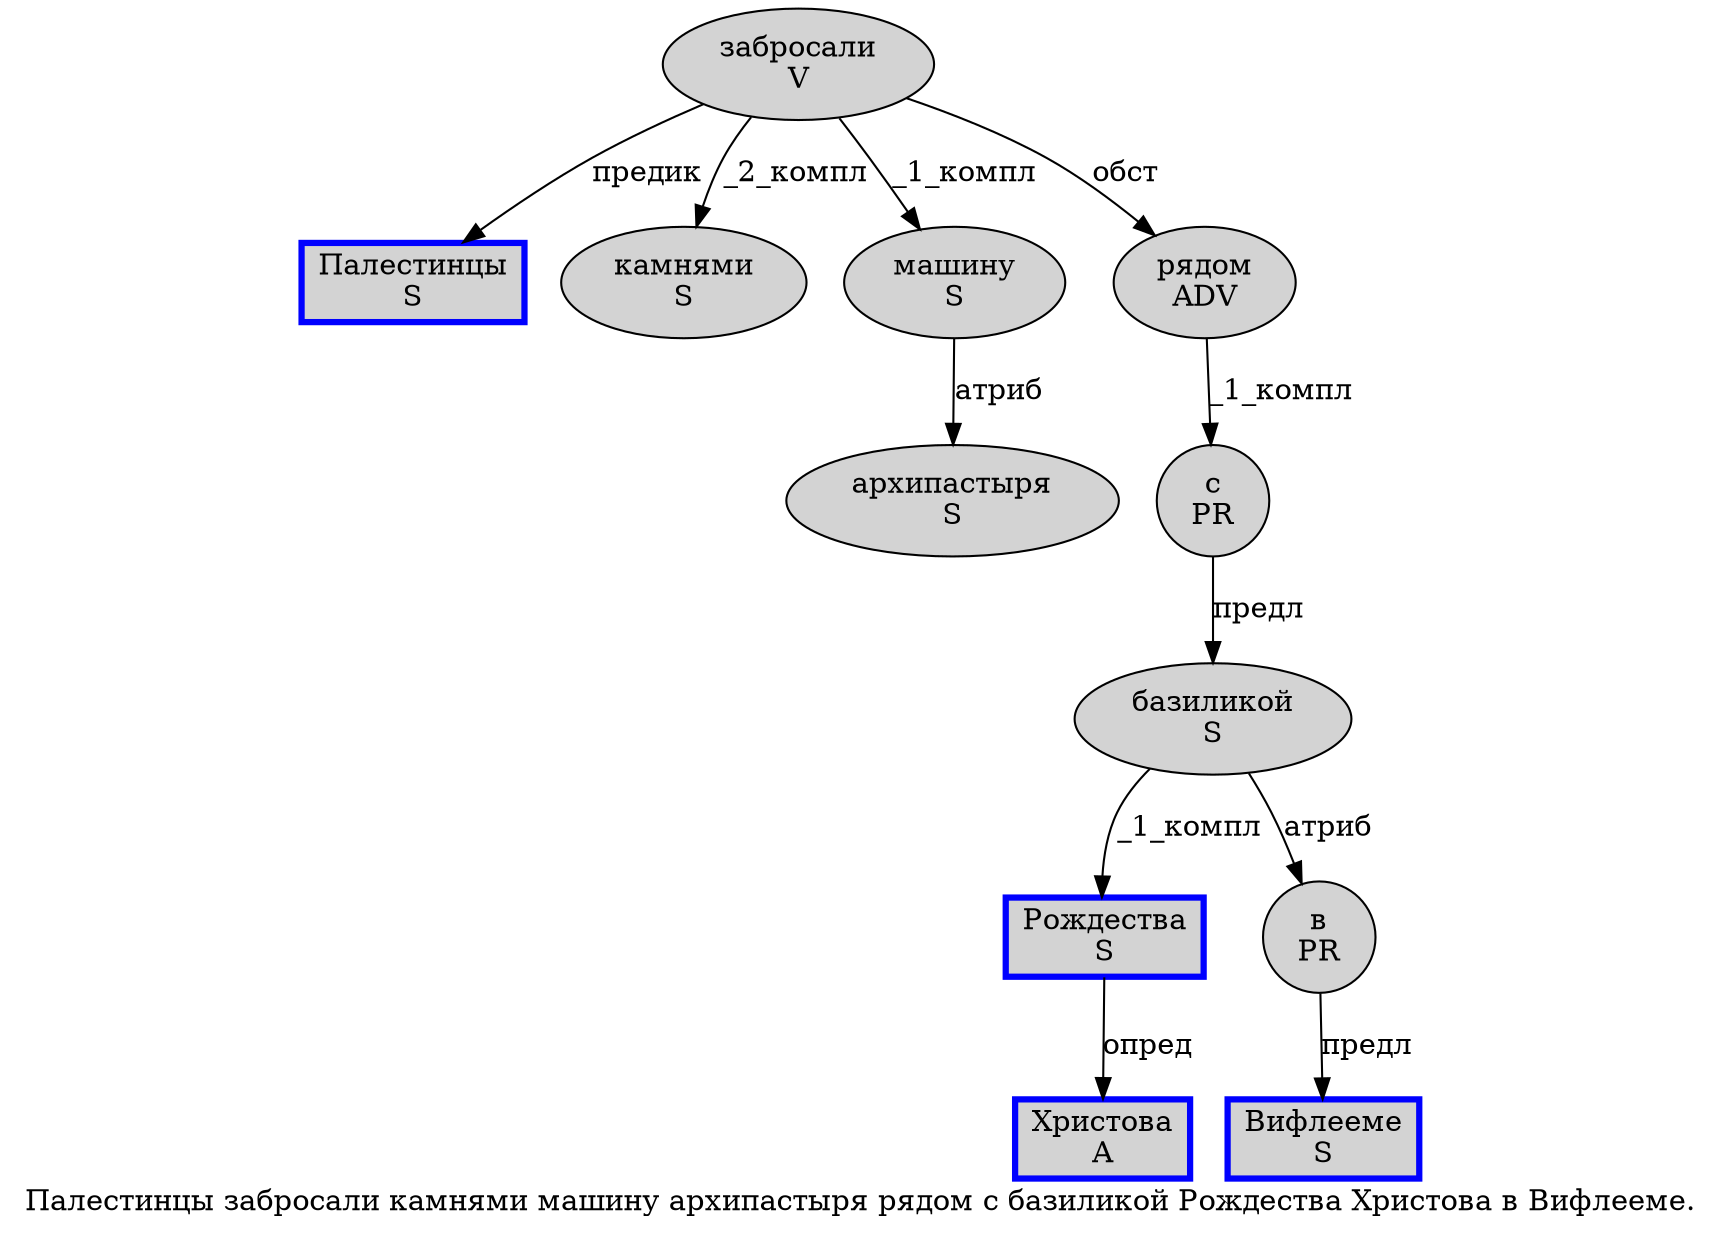 digraph SENTENCE_237 {
	graph [label="Палестинцы забросали камнями машину архипастыря рядом с базиликой Рождества Христова в Вифлееме."]
	node [style=filled]
		0 [label="Палестинцы
S" color=blue fillcolor=lightgray penwidth=3 shape=box]
		1 [label="забросали
V" color="" fillcolor=lightgray penwidth=1 shape=ellipse]
		2 [label="камнями
S" color="" fillcolor=lightgray penwidth=1 shape=ellipse]
		3 [label="машину
S" color="" fillcolor=lightgray penwidth=1 shape=ellipse]
		4 [label="архипастыря
S" color="" fillcolor=lightgray penwidth=1 shape=ellipse]
		5 [label="рядом
ADV" color="" fillcolor=lightgray penwidth=1 shape=ellipse]
		6 [label="с
PR" color="" fillcolor=lightgray penwidth=1 shape=ellipse]
		7 [label="базиликой
S" color="" fillcolor=lightgray penwidth=1 shape=ellipse]
		8 [label="Рождества
S" color=blue fillcolor=lightgray penwidth=3 shape=box]
		9 [label="Христова
A" color=blue fillcolor=lightgray penwidth=3 shape=box]
		10 [label="в
PR" color="" fillcolor=lightgray penwidth=1 shape=ellipse]
		11 [label="Вифлееме
S" color=blue fillcolor=lightgray penwidth=3 shape=box]
			10 -> 11 [label="предл"]
			7 -> 8 [label="_1_компл"]
			7 -> 10 [label="атриб"]
			6 -> 7 [label="предл"]
			1 -> 0 [label="предик"]
			1 -> 2 [label="_2_компл"]
			1 -> 3 [label="_1_компл"]
			1 -> 5 [label="обст"]
			3 -> 4 [label="атриб"]
			5 -> 6 [label="_1_компл"]
			8 -> 9 [label="опред"]
}